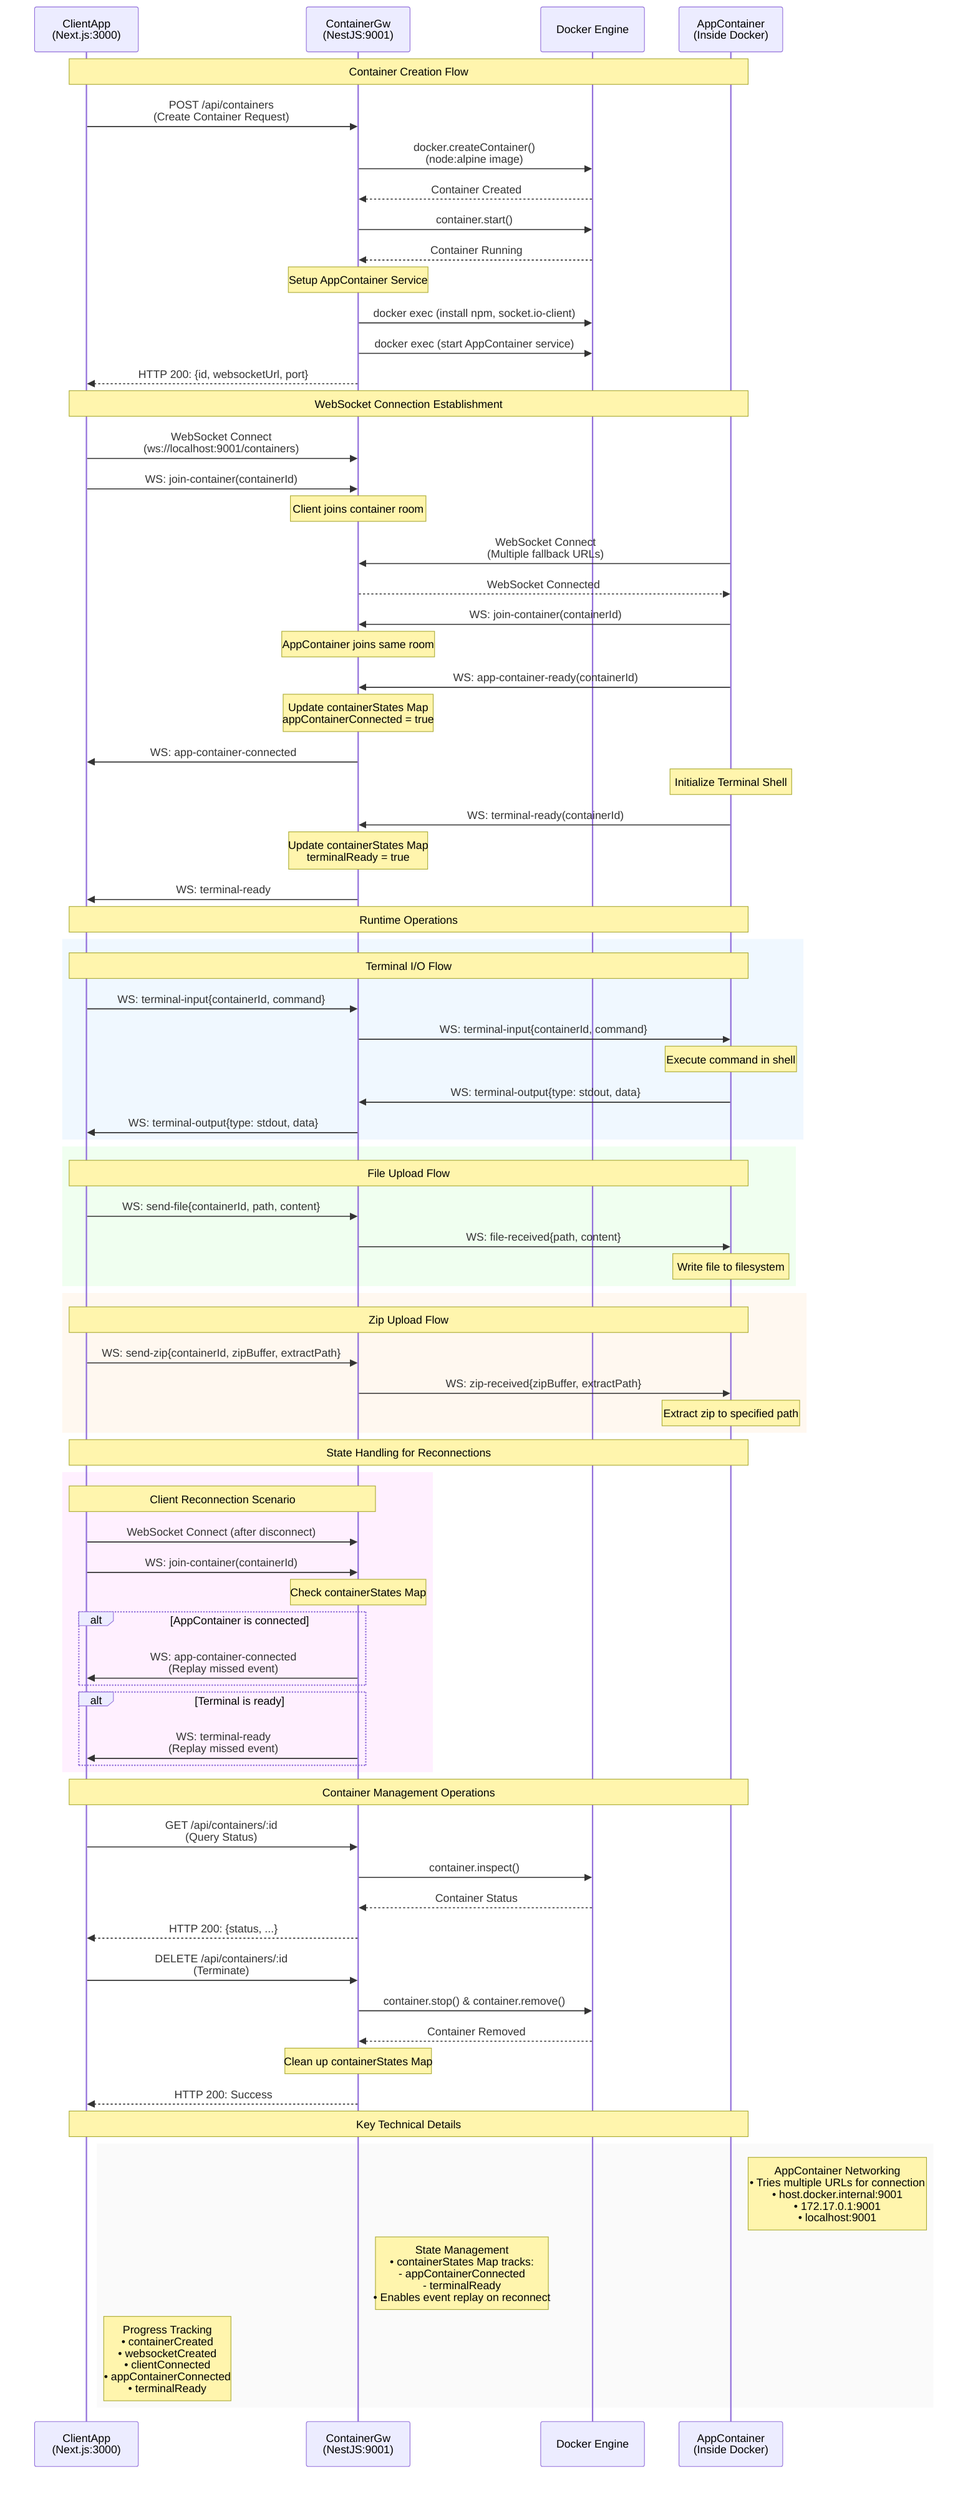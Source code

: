 sequenceDiagram
    participant C as ClientApp<br/>(Next.js:3000)
    participant G as ContainerGw<br/>(NestJS:9001)
    participant D as Docker Engine
    participant A as AppContainer<br/>(Inside Docker)

    Note over C,A: Container Creation Flow
    
    C->>G: POST /api/containers<br/>(Create Container Request)
    G->>D: docker.createContainer()<br/>(node:alpine image)
    D-->>G: Container Created
    G->>D: container.start()
    D-->>G: Container Running
    
    Note over G: Setup AppContainer Service
    G->>D: docker exec (install npm, socket.io-client)
    G->>D: docker exec (start AppContainer service)
    
    G-->>C: HTTP 200: {id, websocketUrl, port}
    
    Note over C,A: WebSocket Connection Establishment
    
    C->>G: WebSocket Connect<br/>(ws://localhost:9001/containers)

    C->>G: WS: join-container(containerId)
    Note over G: Client joins container room
    
    A->>G: WebSocket Connect<br/>(Multiple fallback URLs)
    G-->>A: WebSocket Connected
    
    A->>G: WS: join-container(containerId)
    Note over G: AppContainer joins same room
    
    A->>G: WS: app-container-ready(containerId)
    Note over G: Update containerStates Map<br/>appContainerConnected = true
    G->>C: WS: app-container-connected
    
    Note over A: Initialize Terminal Shell
    A->>G: WS: terminal-ready(containerId)
    Note over G: Update containerStates Map<br/>terminalReady = true
    G->>C: WS: terminal-ready
    
    Note over C,A: Runtime Operations
    
    rect rgb(240, 248, 255)
        Note over C,A: Terminal I/O Flow
        C->>G: WS: terminal-input{containerId, command}
        G->>A: WS: terminal-input{containerId, command}
        Note over A: Execute command in shell
        A->>G: WS: terminal-output{type: stdout, data}
        G->>C: WS: terminal-output{type: stdout, data}
    end
    
    rect rgb(240, 255, 240)
        Note over C,A: File Upload Flow
        C->>G: WS: send-file{containerId, path, content}
        G->>A: WS: file-received{path, content}
        Note over A: Write file to filesystem
    end
    
    rect rgb(255, 248, 240)
        Note over C,A: Zip Upload Flow
        C->>G: WS: send-zip{containerId, zipBuffer, extractPath}
        G->>A: WS: zip-received{zipBuffer, extractPath}
        Note over A: Extract zip to specified path
    end
    
    Note over C,A: State Handling for Reconnections
    
    rect rgb(255, 240, 255)
        Note over C,G: Client Reconnection Scenario
        C->>G: WebSocket Connect (after disconnect)
        C->>G: WS: join-container(containerId)
        Note over G: Check containerStates Map
        alt AppContainer is connected
            G->>C: WS: app-container-connected<br/>(Replay missed event)
        end
        alt Terminal is ready
            G->>C: WS: terminal-ready<br/>(Replay missed event)
        end
    end
    
    Note over C,A: Container Management Operations
    
    C->>G: GET /api/containers/:id<br/>(Query Status)
    G->>D: container.inspect()
    D-->>G: Container Status
    G-->>C: HTTP 200: {status, ...}
    
    C->>G: DELETE /api/containers/:id<br/>(Terminate)
    G->>D: container.stop() & container.remove()
    D-->>G: Container Removed
    Note over G: Clean up containerStates Map
    G-->>C: HTTP 200: Success
    
    Note over C,A: Key Technical Details
    
    rect rgb(250, 250, 250)
        Note right of A: AppContainer Networking<br/>• Tries multiple URLs for connection<br/>• host.docker.internal:9001<br/>• 172.17.0.1:9001<br/>• localhost:9001
        
        Note right of G: State Management<br/>• containerStates Map tracks:<br/>  - appContainerConnected<br/>  - terminalReady<br/>• Enables event replay on reconnect
        
        Note right of C: Progress Tracking<br/>• containerCreated<br/>• websocketCreated<br/>• clientConnected<br/>• appContainerConnected<br/>• terminalReady
    end